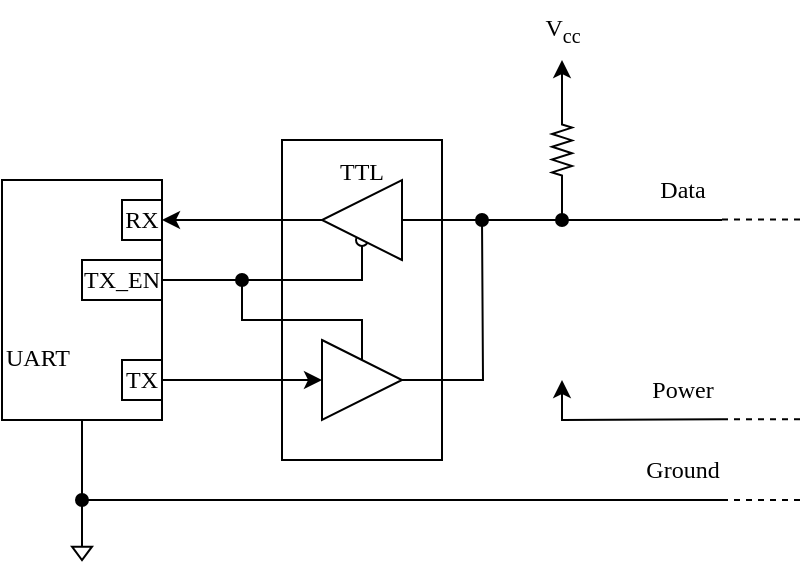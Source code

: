 <mxfile version="21.6.1" type="device">
  <diagram name="Page-1" id="0cv2G-S0-AO7ha8Dd1sW">
    <mxGraphModel dx="398" dy="232" grid="1" gridSize="10" guides="1" tooltips="1" connect="1" arrows="1" fold="1" page="1" pageScale="1" pageWidth="827" pageHeight="1169" math="0" shadow="0">
      <root>
        <mxCell id="0" />
        <mxCell id="1" parent="0" />
        <mxCell id="WnI3qK_31gTjP33_6Msq-88" value="TTL&lt;br&gt;&lt;br&gt;&lt;br&gt;&lt;br&gt;&lt;br&gt;&lt;br&gt;&lt;br&gt;&lt;br&gt;&lt;br&gt;&lt;br&gt;" style="rounded=0;whiteSpace=wrap;html=1;strokeColor=default;fontFamily=Times New Roman;fontSize=12;fontColor=default;fillColor=default;connectable=0;" parent="1" vertex="1">
          <mxGeometry x="340" y="260" width="80" height="160" as="geometry" />
        </mxCell>
        <mxCell id="WnI3qK_31gTjP33_6Msq-82" style="edgeStyle=orthogonalEdgeStyle;rounded=0;orthogonalLoop=1;jettySize=auto;html=1;exitX=0.5;exitY=1;exitDx=0;exitDy=0;fontFamily=Times New Roman;fontSize=12;fontColor=default;endArrow=oval;endFill=1;" parent="1" source="WnI3qK_31gTjP33_6Msq-50" edge="1">
          <mxGeometry relative="1" as="geometry">
            <mxPoint x="240" y="440" as="targetPoint" />
          </mxGeometry>
        </mxCell>
        <mxCell id="WnI3qK_31gTjP33_6Msq-50" value="&lt;div style=&quot;&quot;&gt;&lt;span style=&quot;background-color: initial;&quot;&gt;&lt;br&gt;&lt;/span&gt;&lt;/div&gt;&lt;div style=&quot;&quot;&gt;&lt;span style=&quot;background-color: initial;&quot;&gt;&lt;br&gt;&lt;/span&gt;&lt;/div&gt;&lt;div style=&quot;&quot;&gt;&lt;span style=&quot;background-color: initial;&quot;&gt;&lt;br&gt;&lt;/span&gt;&lt;/div&gt;&lt;div style=&quot;&quot;&gt;&lt;span style=&quot;background-color: initial;&quot;&gt;&lt;br&gt;&lt;/span&gt;&lt;/div&gt;&lt;div style=&quot;&quot;&gt;&lt;span style=&quot;background-color: initial;&quot;&gt;UART&lt;/span&gt;&lt;/div&gt;" style="rounded=0;whiteSpace=wrap;html=1;strokeColor=default;fontFamily=Times New Roman;fontSize=12;fontColor=default;fillColor=default;align=left;" parent="1" vertex="1">
          <mxGeometry x="200" y="280" width="80" height="120" as="geometry" />
        </mxCell>
        <mxCell id="WnI3qK_31gTjP33_6Msq-53" value="RX" style="rounded=0;whiteSpace=wrap;html=1;strokeColor=default;fontFamily=Times New Roman;fontSize=12;fontColor=default;fillColor=default;" parent="1" vertex="1">
          <mxGeometry x="260" y="290" width="20" height="20" as="geometry" />
        </mxCell>
        <mxCell id="WnI3qK_31gTjP33_6Msq-54" value="TX" style="rounded=0;whiteSpace=wrap;html=1;strokeColor=default;fontFamily=Times New Roman;fontSize=12;fontColor=default;fillColor=default;" parent="1" vertex="1">
          <mxGeometry x="260" y="370" width="20" height="20" as="geometry" />
        </mxCell>
        <mxCell id="WnI3qK_31gTjP33_6Msq-74" style="edgeStyle=orthogonalEdgeStyle;rounded=0;orthogonalLoop=1;jettySize=auto;html=1;exitX=0.5;exitY=0;exitDx=0;exitDy=0;fontFamily=Times New Roman;fontSize=12;fontColor=default;startArrow=oval;startFill=0;endArrow=oval;endFill=1;" parent="1" source="WnI3qK_31gTjP33_6Msq-72" edge="1">
          <mxGeometry relative="1" as="geometry">
            <mxPoint x="320" y="330" as="targetPoint" />
            <Array as="points">
              <mxPoint x="380" y="330" />
              <mxPoint x="340" y="330" />
            </Array>
          </mxGeometry>
        </mxCell>
        <mxCell id="WnI3qK_31gTjP33_6Msq-76" style="edgeStyle=orthogonalEdgeStyle;rounded=0;orthogonalLoop=1;jettySize=auto;html=1;exitX=0;exitY=0.5;exitDx=0;exitDy=0;fontFamily=Times New Roman;fontSize=12;fontColor=default;endArrow=none;endFill=0;" parent="1" source="WnI3qK_31gTjP33_6Msq-72" edge="1">
          <mxGeometry relative="1" as="geometry">
            <mxPoint x="560" y="300" as="targetPoint" />
          </mxGeometry>
        </mxCell>
        <mxCell id="WnI3qK_31gTjP33_6Msq-78" style="edgeStyle=orthogonalEdgeStyle;rounded=0;orthogonalLoop=1;jettySize=auto;html=1;exitX=1;exitY=0.5;exitDx=0;exitDy=0;fontFamily=Times New Roman;fontSize=12;fontColor=default;" parent="1" source="WnI3qK_31gTjP33_6Msq-72" edge="1">
          <mxGeometry relative="1" as="geometry">
            <mxPoint x="280" y="300" as="targetPoint" />
          </mxGeometry>
        </mxCell>
        <mxCell id="WnI3qK_31gTjP33_6Msq-72" value="" style="triangle;whiteSpace=wrap;html=1;rounded=0;strokeColor=default;fontFamily=Times New Roman;fontSize=12;fontColor=default;fillColor=default;rotation=-180;" parent="1" vertex="1">
          <mxGeometry x="360" y="280" width="40" height="40" as="geometry" />
        </mxCell>
        <mxCell id="WnI3qK_31gTjP33_6Msq-75" style="edgeStyle=orthogonalEdgeStyle;rounded=0;orthogonalLoop=1;jettySize=auto;html=1;exitX=0.5;exitY=0;exitDx=0;exitDy=0;fontFamily=Times New Roman;fontSize=12;fontColor=default;endArrow=none;endFill=0;" parent="1" source="WnI3qK_31gTjP33_6Msq-73" edge="1">
          <mxGeometry relative="1" as="geometry">
            <mxPoint x="280" y="330" as="targetPoint" />
            <Array as="points">
              <mxPoint x="380" y="350" />
              <mxPoint x="320" y="350" />
              <mxPoint x="320" y="330" />
            </Array>
          </mxGeometry>
        </mxCell>
        <mxCell id="WnI3qK_31gTjP33_6Msq-77" style="edgeStyle=orthogonalEdgeStyle;rounded=0;orthogonalLoop=1;jettySize=auto;html=1;exitX=1;exitY=0.5;exitDx=0;exitDy=0;fontFamily=Times New Roman;fontSize=12;fontColor=default;endArrow=oval;endFill=1;" parent="1" source="WnI3qK_31gTjP33_6Msq-73" edge="1">
          <mxGeometry relative="1" as="geometry">
            <mxPoint x="440" y="300" as="targetPoint" />
          </mxGeometry>
        </mxCell>
        <mxCell id="WnI3qK_31gTjP33_6Msq-79" style="edgeStyle=orthogonalEdgeStyle;rounded=0;orthogonalLoop=1;jettySize=auto;html=1;exitX=0;exitY=0.5;exitDx=0;exitDy=0;fontFamily=Times New Roman;fontSize=12;fontColor=default;startArrow=classic;startFill=1;endArrow=none;endFill=0;" parent="1" source="WnI3qK_31gTjP33_6Msq-73" edge="1">
          <mxGeometry relative="1" as="geometry">
            <mxPoint x="280" y="380" as="targetPoint" />
          </mxGeometry>
        </mxCell>
        <mxCell id="WnI3qK_31gTjP33_6Msq-73" value="" style="triangle;whiteSpace=wrap;html=1;rounded=0;strokeColor=default;fontFamily=Times New Roman;fontSize=12;fontColor=default;fillColor=default;rotation=0;" parent="1" vertex="1">
          <mxGeometry x="360" y="360" width="40" height="40" as="geometry" />
        </mxCell>
        <mxCell id="WnI3qK_31gTjP33_6Msq-80" value="TX_EN" style="rounded=0;whiteSpace=wrap;html=1;strokeColor=default;fontFamily=Times New Roman;fontSize=12;fontColor=default;fillColor=default;" parent="1" vertex="1">
          <mxGeometry x="240" y="320" width="40" height="20" as="geometry" />
        </mxCell>
        <mxCell id="WnI3qK_31gTjP33_6Msq-81" value="" style="endArrow=none;html=1;rounded=0;fontFamily=Times New Roman;fontSize=12;fontColor=default;" parent="1" edge="1">
          <mxGeometry width="50" height="50" relative="1" as="geometry">
            <mxPoint x="240" y="460" as="sourcePoint" />
            <mxPoint x="560" y="440" as="targetPoint" />
            <Array as="points">
              <mxPoint x="240" y="440" />
            </Array>
          </mxGeometry>
        </mxCell>
        <mxCell id="WnI3qK_31gTjP33_6Msq-83" value="" style="endArrow=none;html=1;rounded=0;fontFamily=Times New Roman;fontSize=12;fontColor=default;startArrow=classic;startFill=1;" parent="1" edge="1">
          <mxGeometry width="50" height="50" relative="1" as="geometry">
            <mxPoint x="480" y="380" as="sourcePoint" />
            <mxPoint x="560" y="399.67" as="targetPoint" />
            <Array as="points">
              <mxPoint x="480" y="400" />
            </Array>
          </mxGeometry>
        </mxCell>
        <mxCell id="WnI3qK_31gTjP33_6Msq-84" value="" style="pointerEvents=1;verticalLabelPosition=bottom;shadow=0;dashed=0;align=center;html=1;verticalAlign=top;shape=mxgraph.electrical.signal_sources.signal_ground;rounded=0;strokeColor=default;fontFamily=Times New Roman;fontSize=12;fontColor=default;fillColor=default;" parent="1" vertex="1">
          <mxGeometry x="235" y="460" width="10" height="10" as="geometry" />
        </mxCell>
        <mxCell id="WnI3qK_31gTjP33_6Msq-85" value="Ground" style="text;html=1;align=center;verticalAlign=middle;resizable=0;points=[];autosize=1;strokeColor=none;fillColor=none;fontSize=12;fontFamily=Times New Roman;fontColor=default;" parent="1" vertex="1">
          <mxGeometry x="510" y="410" width="60" height="30" as="geometry" />
        </mxCell>
        <mxCell id="WnI3qK_31gTjP33_6Msq-86" value="Power" style="text;html=1;align=center;verticalAlign=middle;resizable=0;points=[];autosize=1;strokeColor=none;fillColor=none;fontSize=12;fontFamily=Times New Roman;fontColor=default;" parent="1" vertex="1">
          <mxGeometry x="515" y="369.67" width="50" height="30" as="geometry" />
        </mxCell>
        <mxCell id="WnI3qK_31gTjP33_6Msq-87" value="Data" style="text;html=1;align=center;verticalAlign=middle;resizable=0;points=[];autosize=1;strokeColor=none;fillColor=none;fontSize=12;fontFamily=Times New Roman;fontColor=default;" parent="1" vertex="1">
          <mxGeometry x="515" y="270" width="50" height="30" as="geometry" />
        </mxCell>
        <mxCell id="WnI3qK_31gTjP33_6Msq-90" value="" style="endArrow=none;dashed=1;html=1;rounded=0;fontFamily=Times New Roman;fontSize=12;fontColor=default;" parent="1" edge="1">
          <mxGeometry width="50" height="50" relative="1" as="geometry">
            <mxPoint x="560" y="399.67" as="sourcePoint" />
            <mxPoint x="600" y="399.67" as="targetPoint" />
          </mxGeometry>
        </mxCell>
        <mxCell id="WnI3qK_31gTjP33_6Msq-91" value="" style="endArrow=none;dashed=1;html=1;rounded=0;fontFamily=Times New Roman;fontSize=12;fontColor=default;" parent="1" edge="1">
          <mxGeometry width="50" height="50" relative="1" as="geometry">
            <mxPoint x="560" y="299.72" as="sourcePoint" />
            <mxPoint x="600" y="299.72" as="targetPoint" />
          </mxGeometry>
        </mxCell>
        <mxCell id="WnI3qK_31gTjP33_6Msq-92" value="" style="endArrow=none;dashed=1;html=1;rounded=0;fontFamily=Times New Roman;fontSize=12;fontColor=default;" parent="1" edge="1">
          <mxGeometry width="50" height="50" relative="1" as="geometry">
            <mxPoint x="560" y="440" as="sourcePoint" />
            <mxPoint x="600" y="440" as="targetPoint" />
          </mxGeometry>
        </mxCell>
        <mxCell id="HKsFE6436RJKWLNAmIDA-2" style="edgeStyle=orthogonalEdgeStyle;rounded=0;orthogonalLoop=1;jettySize=auto;html=1;endArrow=oval;endFill=1;" edge="1" parent="1" source="HKsFE6436RJKWLNAmIDA-1">
          <mxGeometry relative="1" as="geometry">
            <mxPoint x="480" y="300" as="targetPoint" />
            <Array as="points">
              <mxPoint x="480" y="290" />
              <mxPoint x="480" y="290" />
            </Array>
          </mxGeometry>
        </mxCell>
        <mxCell id="HKsFE6436RJKWLNAmIDA-3" style="edgeStyle=orthogonalEdgeStyle;rounded=0;orthogonalLoop=1;jettySize=auto;html=1;" edge="1" parent="1" source="HKsFE6436RJKWLNAmIDA-1">
          <mxGeometry relative="1" as="geometry">
            <mxPoint x="480" y="220" as="targetPoint" />
          </mxGeometry>
        </mxCell>
        <mxCell id="HKsFE6436RJKWLNAmIDA-1" value="" style="pointerEvents=1;verticalLabelPosition=bottom;shadow=0;dashed=0;align=center;html=1;verticalAlign=top;shape=mxgraph.electrical.resistors.resistor_2;rotation=90;" vertex="1" parent="1">
          <mxGeometry x="460" y="260" width="40" height="10" as="geometry" />
        </mxCell>
        <mxCell id="HKsFE6436RJKWLNAmIDA-5" value="V&lt;sub&gt;cc&lt;/sub&gt;" style="text;html=1;align=center;verticalAlign=middle;resizable=0;points=[];autosize=1;strokeColor=none;fillColor=none;fontSize=12;fontFamily=Times New Roman;fontColor=default;" vertex="1" parent="1">
          <mxGeometry x="460" y="190" width="40" height="30" as="geometry" />
        </mxCell>
      </root>
    </mxGraphModel>
  </diagram>
</mxfile>
